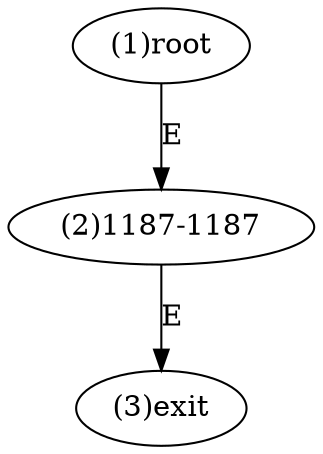 digraph "" { 
1[ label="(1)root"];
2[ label="(2)1187-1187"];
3[ label="(3)exit"];
1->2[ label="E"];
2->3[ label="E"];
}